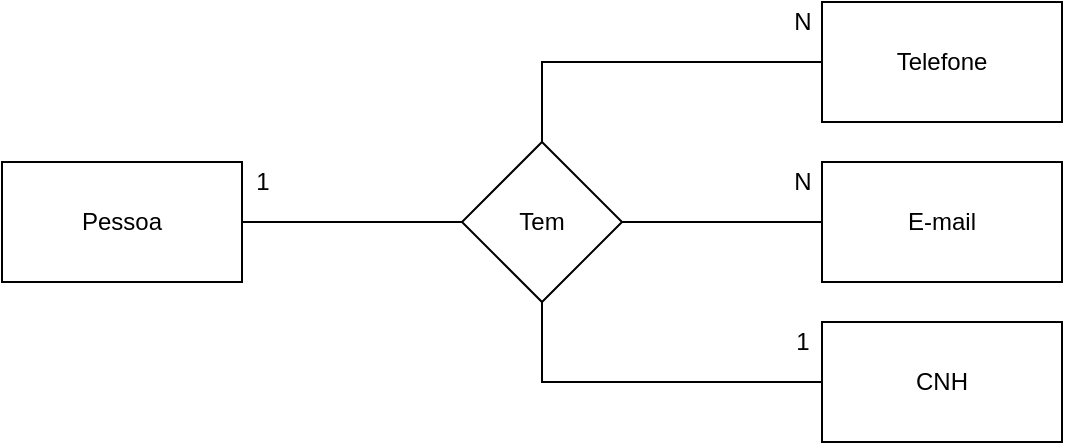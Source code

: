<mxfile version="14.4.2" type="device"><diagram id="Az5QLeEhuJHX7FbDfDAi" name="Page-1"><mxGraphModel dx="868" dy="482" grid="1" gridSize="10" guides="1" tooltips="1" connect="1" arrows="1" fold="1" page="1" pageScale="1" pageWidth="827" pageHeight="1169" math="0" shadow="0"><root><mxCell id="0"/><mxCell id="1" parent="0"/><mxCell id="_Qx5fm0OwBy6lwF_pVrj-1" value="Telefone" style="rounded=0;whiteSpace=wrap;html=1;" vertex="1" parent="1"><mxGeometry x="550" y="140" width="120" height="60" as="geometry"/></mxCell><mxCell id="_Qx5fm0OwBy6lwF_pVrj-14" style="edgeStyle=orthogonalEdgeStyle;rounded=0;orthogonalLoop=1;jettySize=auto;html=1;entryX=0;entryY=0.5;entryDx=0;entryDy=0;endArrow=none;endFill=0;strokeWidth=1;" edge="1" parent="1" source="_Qx5fm0OwBy6lwF_pVrj-2" target="_Qx5fm0OwBy6lwF_pVrj-13"><mxGeometry relative="1" as="geometry"/></mxCell><mxCell id="_Qx5fm0OwBy6lwF_pVrj-2" value="Pessoa" style="rounded=0;whiteSpace=wrap;html=1;" vertex="1" parent="1"><mxGeometry x="140" y="220" width="120" height="60" as="geometry"/></mxCell><mxCell id="_Qx5fm0OwBy6lwF_pVrj-3" value="E-mail" style="rounded=0;whiteSpace=wrap;html=1;" vertex="1" parent="1"><mxGeometry x="550" y="220" width="120" height="60" as="geometry"/></mxCell><mxCell id="_Qx5fm0OwBy6lwF_pVrj-4" value="CNH" style="rounded=0;whiteSpace=wrap;html=1;" vertex="1" parent="1"><mxGeometry x="550" y="300" width="120" height="60" as="geometry"/></mxCell><mxCell id="_Qx5fm0OwBy6lwF_pVrj-9" value="1" style="text;html=1;align=center;verticalAlign=middle;resizable=0;points=[];autosize=1;" vertex="1" parent="1"><mxGeometry x="260" y="220" width="20" height="20" as="geometry"/></mxCell><mxCell id="_Qx5fm0OwBy6lwF_pVrj-10" value="N" style="text;html=1;align=center;verticalAlign=middle;resizable=0;points=[];autosize=1;" vertex="1" parent="1"><mxGeometry x="530" y="140" width="20" height="20" as="geometry"/></mxCell><mxCell id="_Qx5fm0OwBy6lwF_pVrj-11" value="N" style="text;html=1;align=center;verticalAlign=middle;resizable=0;points=[];autosize=1;" vertex="1" parent="1"><mxGeometry x="530" y="220" width="20" height="20" as="geometry"/></mxCell><mxCell id="_Qx5fm0OwBy6lwF_pVrj-12" value="1" style="text;html=1;align=center;verticalAlign=middle;resizable=0;points=[];autosize=1;" vertex="1" parent="1"><mxGeometry x="530" y="300" width="20" height="20" as="geometry"/></mxCell><mxCell id="_Qx5fm0OwBy6lwF_pVrj-15" style="edgeStyle=orthogonalEdgeStyle;rounded=0;orthogonalLoop=1;jettySize=auto;html=1;endArrow=none;endFill=0;strokeWidth=1;entryX=0;entryY=0.5;entryDx=0;entryDy=0;" edge="1" parent="1" source="_Qx5fm0OwBy6lwF_pVrj-13" target="_Qx5fm0OwBy6lwF_pVrj-3"><mxGeometry relative="1" as="geometry"><mxPoint x="540" y="250" as="targetPoint"/></mxGeometry></mxCell><mxCell id="_Qx5fm0OwBy6lwF_pVrj-16" style="edgeStyle=orthogonalEdgeStyle;rounded=0;orthogonalLoop=1;jettySize=auto;html=1;endArrow=none;endFill=0;strokeWidth=1;entryX=0;entryY=0.5;entryDx=0;entryDy=0;" edge="1" parent="1" source="_Qx5fm0OwBy6lwF_pVrj-13" target="_Qx5fm0OwBy6lwF_pVrj-1"><mxGeometry relative="1" as="geometry"><mxPoint x="410" y="160" as="targetPoint"/><Array as="points"><mxPoint x="410" y="170"/></Array></mxGeometry></mxCell><mxCell id="_Qx5fm0OwBy6lwF_pVrj-17" style="edgeStyle=orthogonalEdgeStyle;rounded=0;orthogonalLoop=1;jettySize=auto;html=1;endArrow=none;endFill=0;strokeWidth=1;entryX=0;entryY=0.5;entryDx=0;entryDy=0;" edge="1" parent="1" source="_Qx5fm0OwBy6lwF_pVrj-13" target="_Qx5fm0OwBy6lwF_pVrj-4"><mxGeometry relative="1" as="geometry"><mxPoint x="410" y="330" as="targetPoint"/><Array as="points"><mxPoint x="410" y="330"/></Array></mxGeometry></mxCell><mxCell id="_Qx5fm0OwBy6lwF_pVrj-13" value="Tem" style="rhombus;whiteSpace=wrap;html=1;" vertex="1" parent="1"><mxGeometry x="370" y="210" width="80" height="80" as="geometry"/></mxCell></root></mxGraphModel></diagram></mxfile>
